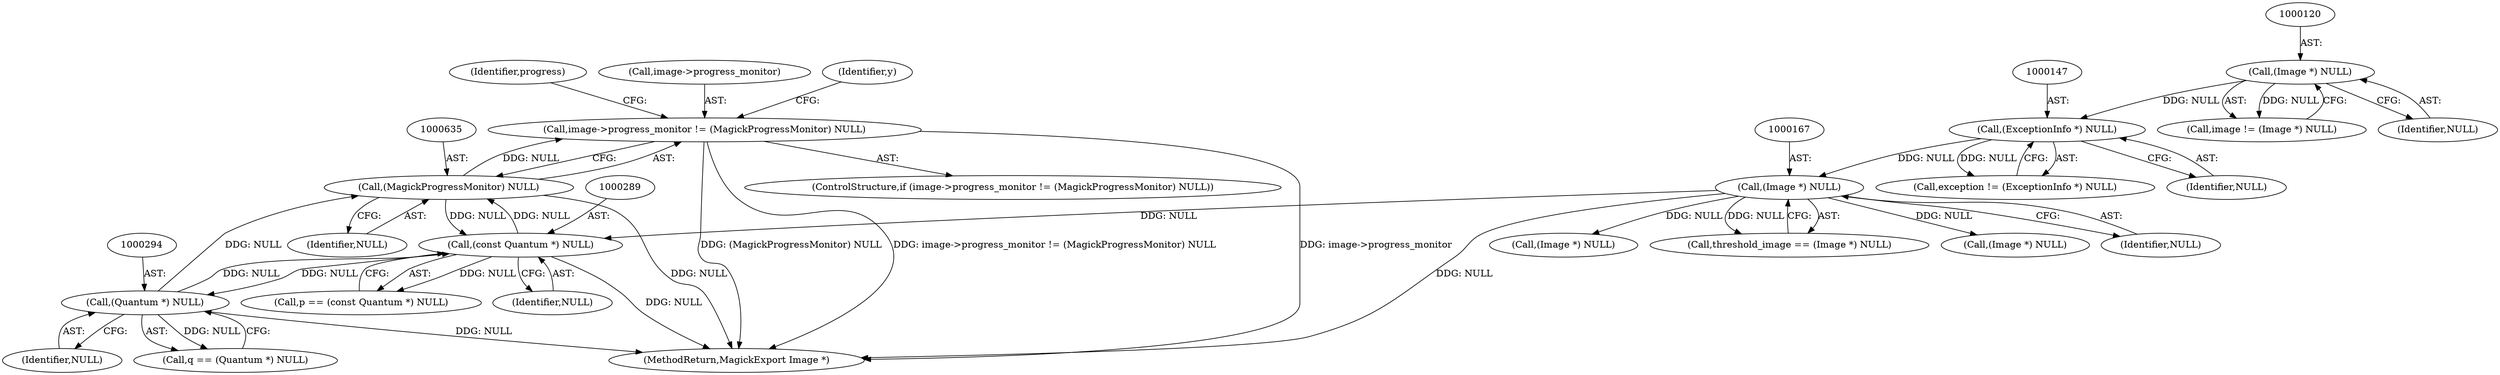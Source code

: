 digraph "0_ImageMagick6_604588fc35c7585abb7a9e71f69bb82e4389fefc@pointer" {
"1000630" [label="(Call,image->progress_monitor != (MagickProgressMonitor) NULL)"];
"1000634" [label="(Call,(MagickProgressMonitor) NULL)"];
"1000288" [label="(Call,(const Quantum *) NULL)"];
"1000166" [label="(Call,(Image *) NULL)"];
"1000146" [label="(Call,(ExceptionInfo *) NULL)"];
"1000119" [label="(Call,(Image *) NULL)"];
"1000293" [label="(Call,(Quantum *) NULL)"];
"1000291" [label="(Call,q == (Quantum *) NULL)"];
"1000170" [label="(Call,(Image *) NULL)"];
"1000166" [label="(Call,(Image *) NULL)"];
"1000288" [label="(Call,(const Quantum *) NULL)"];
"1000119" [label="(Call,(Image *) NULL)"];
"1000233" [label="(Identifier,y)"];
"1000682" [label="(MethodReturn,MagickExport Image *)"];
"1000164" [label="(Call,threshold_image == (Image *) NULL)"];
"1000629" [label="(ControlStructure,if (image->progress_monitor != (MagickProgressMonitor) NULL))"];
"1000293" [label="(Call,(Quantum *) NULL)"];
"1000117" [label="(Call,image != (Image *) NULL)"];
"1000121" [label="(Identifier,NULL)"];
"1000295" [label="(Identifier,NULL)"];
"1000144" [label="(Call,exception != (ExceptionInfo *) NULL)"];
"1000636" [label="(Identifier,NULL)"];
"1000146" [label="(Call,(ExceptionInfo *) NULL)"];
"1000630" [label="(Call,image->progress_monitor != (MagickProgressMonitor) NULL)"];
"1000640" [label="(Identifier,progress)"];
"1000631" [label="(Call,image->progress_monitor)"];
"1000195" [label="(Call,(Image *) NULL)"];
"1000168" [label="(Identifier,NULL)"];
"1000148" [label="(Identifier,NULL)"];
"1000286" [label="(Call,p == (const Quantum *) NULL)"];
"1000290" [label="(Identifier,NULL)"];
"1000634" [label="(Call,(MagickProgressMonitor) NULL)"];
"1000630" -> "1000629"  [label="AST: "];
"1000630" -> "1000634"  [label="CFG: "];
"1000631" -> "1000630"  [label="AST: "];
"1000634" -> "1000630"  [label="AST: "];
"1000640" -> "1000630"  [label="CFG: "];
"1000233" -> "1000630"  [label="CFG: "];
"1000630" -> "1000682"  [label="DDG: image->progress_monitor != (MagickProgressMonitor) NULL"];
"1000630" -> "1000682"  [label="DDG: image->progress_monitor"];
"1000630" -> "1000682"  [label="DDG: (MagickProgressMonitor) NULL"];
"1000634" -> "1000630"  [label="DDG: NULL"];
"1000634" -> "1000636"  [label="CFG: "];
"1000635" -> "1000634"  [label="AST: "];
"1000636" -> "1000634"  [label="AST: "];
"1000634" -> "1000682"  [label="DDG: NULL"];
"1000634" -> "1000288"  [label="DDG: NULL"];
"1000288" -> "1000634"  [label="DDG: NULL"];
"1000293" -> "1000634"  [label="DDG: NULL"];
"1000288" -> "1000286"  [label="AST: "];
"1000288" -> "1000290"  [label="CFG: "];
"1000289" -> "1000288"  [label="AST: "];
"1000290" -> "1000288"  [label="AST: "];
"1000286" -> "1000288"  [label="CFG: "];
"1000288" -> "1000682"  [label="DDG: NULL"];
"1000288" -> "1000286"  [label="DDG: NULL"];
"1000166" -> "1000288"  [label="DDG: NULL"];
"1000293" -> "1000288"  [label="DDG: NULL"];
"1000288" -> "1000293"  [label="DDG: NULL"];
"1000166" -> "1000164"  [label="AST: "];
"1000166" -> "1000168"  [label="CFG: "];
"1000167" -> "1000166"  [label="AST: "];
"1000168" -> "1000166"  [label="AST: "];
"1000164" -> "1000166"  [label="CFG: "];
"1000166" -> "1000682"  [label="DDG: NULL"];
"1000166" -> "1000164"  [label="DDG: NULL"];
"1000146" -> "1000166"  [label="DDG: NULL"];
"1000166" -> "1000170"  [label="DDG: NULL"];
"1000166" -> "1000195"  [label="DDG: NULL"];
"1000146" -> "1000144"  [label="AST: "];
"1000146" -> "1000148"  [label="CFG: "];
"1000147" -> "1000146"  [label="AST: "];
"1000148" -> "1000146"  [label="AST: "];
"1000144" -> "1000146"  [label="CFG: "];
"1000146" -> "1000144"  [label="DDG: NULL"];
"1000119" -> "1000146"  [label="DDG: NULL"];
"1000119" -> "1000117"  [label="AST: "];
"1000119" -> "1000121"  [label="CFG: "];
"1000120" -> "1000119"  [label="AST: "];
"1000121" -> "1000119"  [label="AST: "];
"1000117" -> "1000119"  [label="CFG: "];
"1000119" -> "1000117"  [label="DDG: NULL"];
"1000293" -> "1000291"  [label="AST: "];
"1000293" -> "1000295"  [label="CFG: "];
"1000294" -> "1000293"  [label="AST: "];
"1000295" -> "1000293"  [label="AST: "];
"1000291" -> "1000293"  [label="CFG: "];
"1000293" -> "1000682"  [label="DDG: NULL"];
"1000293" -> "1000291"  [label="DDG: NULL"];
}
